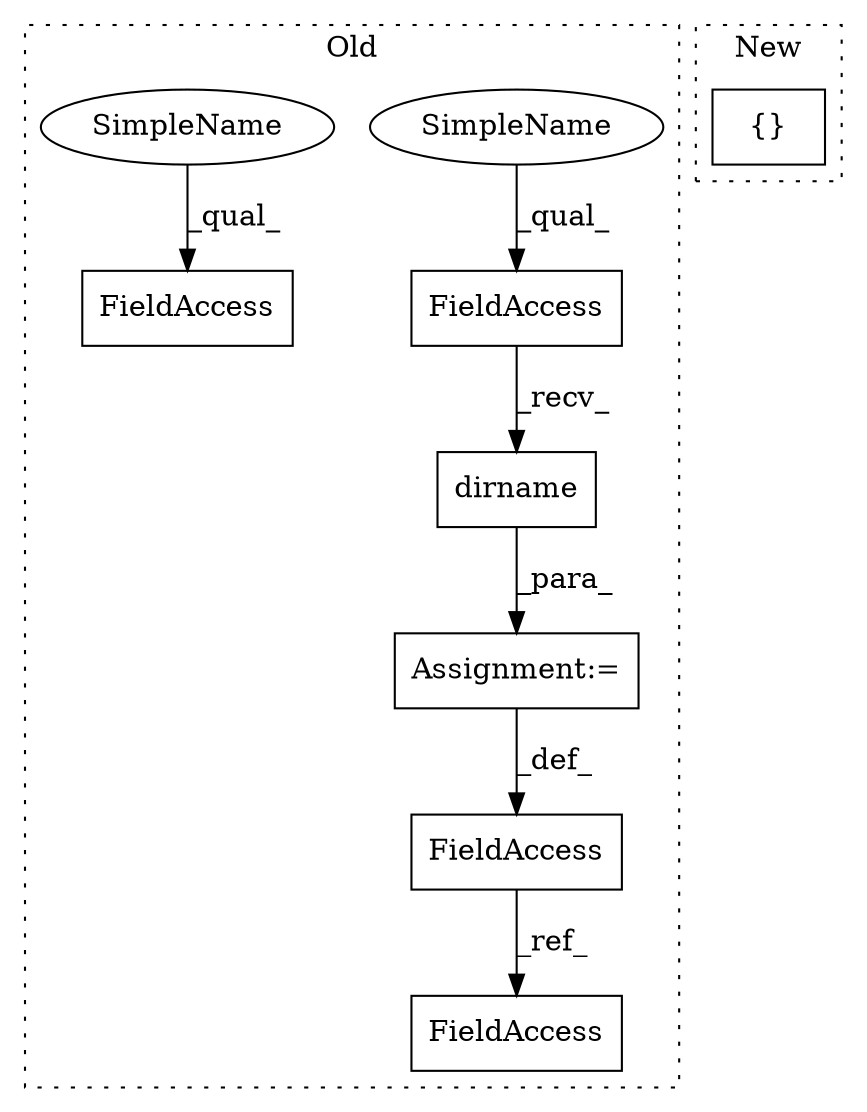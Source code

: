 digraph G {
subgraph cluster0 {
1 [label="dirname" a="32" s="198,231" l="8,1" shape="box"];
3 [label="FieldAccess" a="22" s="190" l="7" shape="box"];
4 [label="FieldAccess" a="22" s="206" l="7" shape="box"];
5 [label="FieldAccess" a="22" s="261" l="4" shape="box"];
6 [label="Assignment:=" a="7" s="176" l="1" shape="box"];
7 [label="FieldAccess" a="22" s="315" l="4" shape="box"];
8 [label="SimpleName" a="42" s="190" l="2" shape="ellipse"];
9 [label="SimpleName" a="42" s="206" l="2" shape="ellipse"];
label = "Old";
style="dotted";
}
subgraph cluster1 {
2 [label="{}" a="4" s="372,378" l="1,1" shape="box"];
label = "New";
style="dotted";
}
1 -> 6 [label="_para_"];
3 -> 1 [label="_recv_"];
5 -> 7 [label="_ref_"];
6 -> 5 [label="_def_"];
8 -> 3 [label="_qual_"];
9 -> 4 [label="_qual_"];
}